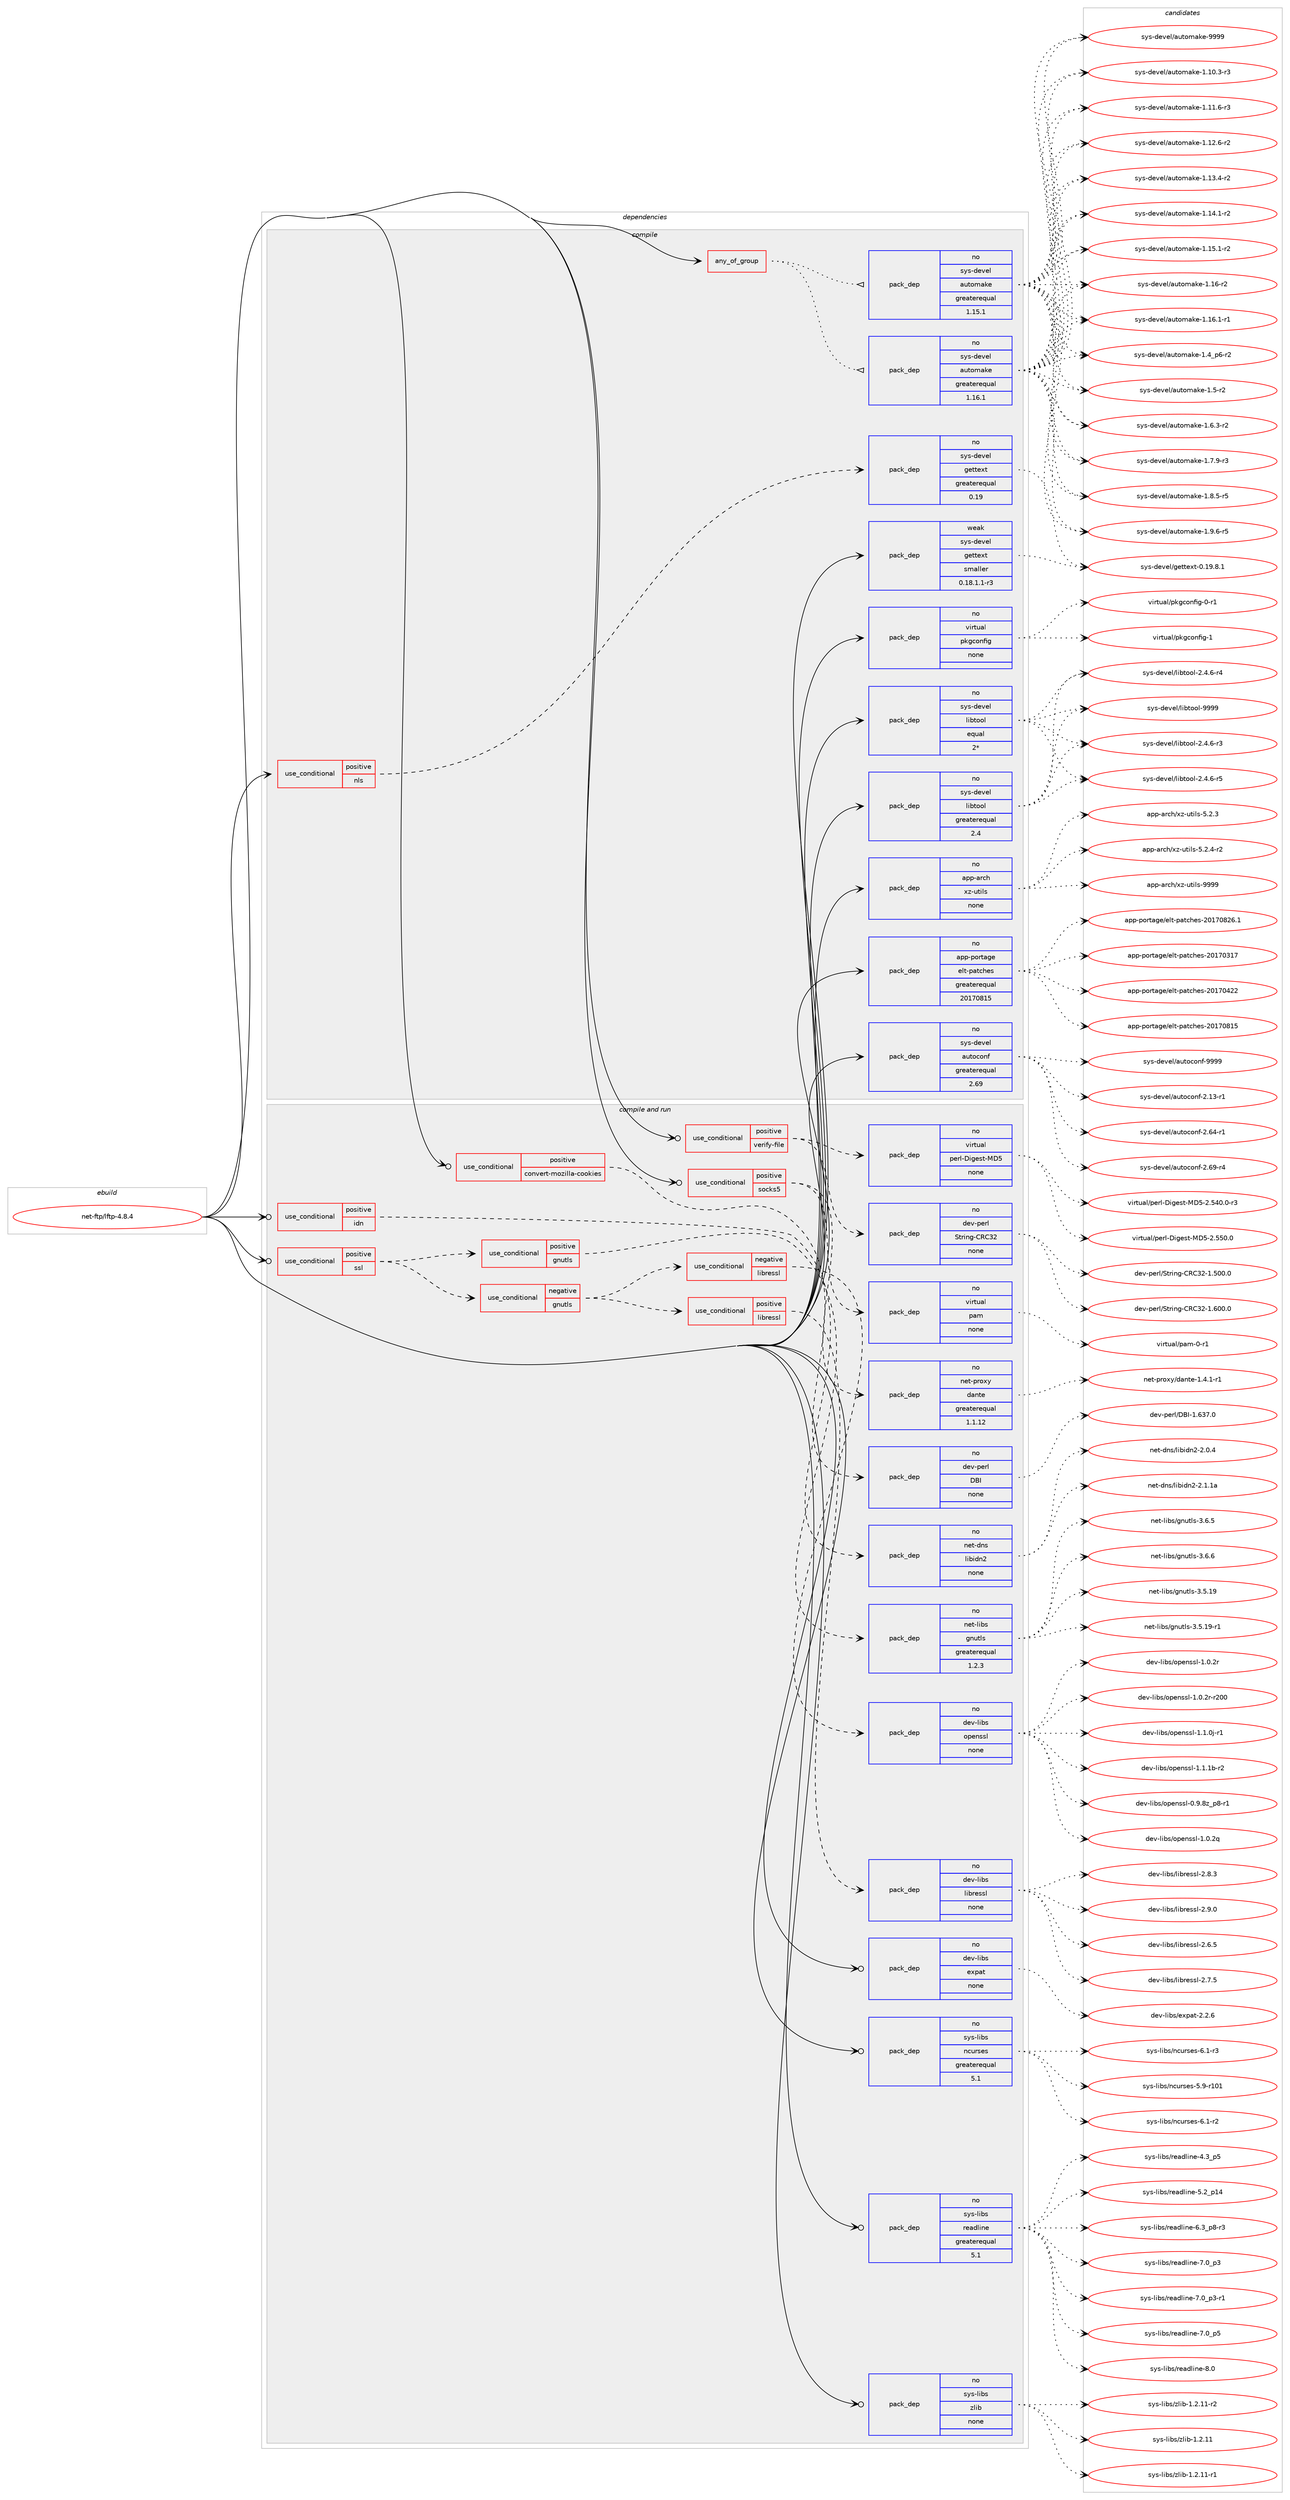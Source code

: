 digraph prolog {

# *************
# Graph options
# *************

newrank=true;
concentrate=true;
compound=true;
graph [rankdir=LR,fontname=Helvetica,fontsize=10,ranksep=1.5];#, ranksep=2.5, nodesep=0.2];
edge  [arrowhead=vee];
node  [fontname=Helvetica,fontsize=10];

# **********
# The ebuild
# **********

subgraph cluster_leftcol {
color=gray;
rank=same;
label=<<i>ebuild</i>>;
id [label="net-ftp/lftp-4.8.4", color=red, width=4, href="../net-ftp/lftp-4.8.4.svg"];
}

# ****************
# The dependencies
# ****************

subgraph cluster_midcol {
color=gray;
label=<<i>dependencies</i>>;
subgraph cluster_compile {
fillcolor="#eeeeee";
style=filled;
label=<<i>compile</i>>;
subgraph any26021 {
dependency1653909 [label=<<TABLE BORDER="0" CELLBORDER="1" CELLSPACING="0" CELLPADDING="4"><TR><TD CELLPADDING="10">any_of_group</TD></TR></TABLE>>, shape=none, color=red];subgraph pack1182385 {
dependency1653910 [label=<<TABLE BORDER="0" CELLBORDER="1" CELLSPACING="0" CELLPADDING="4" WIDTH="220"><TR><TD ROWSPAN="6" CELLPADDING="30">pack_dep</TD></TR><TR><TD WIDTH="110">no</TD></TR><TR><TD>sys-devel</TD></TR><TR><TD>automake</TD></TR><TR><TD>greaterequal</TD></TR><TR><TD>1.16.1</TD></TR></TABLE>>, shape=none, color=blue];
}
dependency1653909:e -> dependency1653910:w [weight=20,style="dotted",arrowhead="oinv"];
subgraph pack1182386 {
dependency1653911 [label=<<TABLE BORDER="0" CELLBORDER="1" CELLSPACING="0" CELLPADDING="4" WIDTH="220"><TR><TD ROWSPAN="6" CELLPADDING="30">pack_dep</TD></TR><TR><TD WIDTH="110">no</TD></TR><TR><TD>sys-devel</TD></TR><TR><TD>automake</TD></TR><TR><TD>greaterequal</TD></TR><TR><TD>1.15.1</TD></TR></TABLE>>, shape=none, color=blue];
}
dependency1653909:e -> dependency1653911:w [weight=20,style="dotted",arrowhead="oinv"];
}
id:e -> dependency1653909:w [weight=20,style="solid",arrowhead="vee"];
subgraph cond444720 {
dependency1653912 [label=<<TABLE BORDER="0" CELLBORDER="1" CELLSPACING="0" CELLPADDING="4"><TR><TD ROWSPAN="3" CELLPADDING="10">use_conditional</TD></TR><TR><TD>positive</TD></TR><TR><TD>nls</TD></TR></TABLE>>, shape=none, color=red];
subgraph pack1182387 {
dependency1653913 [label=<<TABLE BORDER="0" CELLBORDER="1" CELLSPACING="0" CELLPADDING="4" WIDTH="220"><TR><TD ROWSPAN="6" CELLPADDING="30">pack_dep</TD></TR><TR><TD WIDTH="110">no</TD></TR><TR><TD>sys-devel</TD></TR><TR><TD>gettext</TD></TR><TR><TD>greaterequal</TD></TR><TR><TD>0.19</TD></TR></TABLE>>, shape=none, color=blue];
}
dependency1653912:e -> dependency1653913:w [weight=20,style="dashed",arrowhead="vee"];
}
id:e -> dependency1653912:w [weight=20,style="solid",arrowhead="vee"];
subgraph pack1182388 {
dependency1653914 [label=<<TABLE BORDER="0" CELLBORDER="1" CELLSPACING="0" CELLPADDING="4" WIDTH="220"><TR><TD ROWSPAN="6" CELLPADDING="30">pack_dep</TD></TR><TR><TD WIDTH="110">no</TD></TR><TR><TD>app-arch</TD></TR><TR><TD>xz-utils</TD></TR><TR><TD>none</TD></TR><TR><TD></TD></TR></TABLE>>, shape=none, color=blue];
}
id:e -> dependency1653914:w [weight=20,style="solid",arrowhead="vee"];
subgraph pack1182389 {
dependency1653915 [label=<<TABLE BORDER="0" CELLBORDER="1" CELLSPACING="0" CELLPADDING="4" WIDTH="220"><TR><TD ROWSPAN="6" CELLPADDING="30">pack_dep</TD></TR><TR><TD WIDTH="110">no</TD></TR><TR><TD>app-portage</TD></TR><TR><TD>elt-patches</TD></TR><TR><TD>greaterequal</TD></TR><TR><TD>20170815</TD></TR></TABLE>>, shape=none, color=blue];
}
id:e -> dependency1653915:w [weight=20,style="solid",arrowhead="vee"];
subgraph pack1182390 {
dependency1653916 [label=<<TABLE BORDER="0" CELLBORDER="1" CELLSPACING="0" CELLPADDING="4" WIDTH="220"><TR><TD ROWSPAN="6" CELLPADDING="30">pack_dep</TD></TR><TR><TD WIDTH="110">no</TD></TR><TR><TD>sys-devel</TD></TR><TR><TD>autoconf</TD></TR><TR><TD>greaterequal</TD></TR><TR><TD>2.69</TD></TR></TABLE>>, shape=none, color=blue];
}
id:e -> dependency1653916:w [weight=20,style="solid",arrowhead="vee"];
subgraph pack1182391 {
dependency1653917 [label=<<TABLE BORDER="0" CELLBORDER="1" CELLSPACING="0" CELLPADDING="4" WIDTH="220"><TR><TD ROWSPAN="6" CELLPADDING="30">pack_dep</TD></TR><TR><TD WIDTH="110">no</TD></TR><TR><TD>sys-devel</TD></TR><TR><TD>libtool</TD></TR><TR><TD>equal</TD></TR><TR><TD>2*</TD></TR></TABLE>>, shape=none, color=blue];
}
id:e -> dependency1653917:w [weight=20,style="solid",arrowhead="vee"];
subgraph pack1182392 {
dependency1653918 [label=<<TABLE BORDER="0" CELLBORDER="1" CELLSPACING="0" CELLPADDING="4" WIDTH="220"><TR><TD ROWSPAN="6" CELLPADDING="30">pack_dep</TD></TR><TR><TD WIDTH="110">no</TD></TR><TR><TD>sys-devel</TD></TR><TR><TD>libtool</TD></TR><TR><TD>greaterequal</TD></TR><TR><TD>2.4</TD></TR></TABLE>>, shape=none, color=blue];
}
id:e -> dependency1653918:w [weight=20,style="solid",arrowhead="vee"];
subgraph pack1182393 {
dependency1653919 [label=<<TABLE BORDER="0" CELLBORDER="1" CELLSPACING="0" CELLPADDING="4" WIDTH="220"><TR><TD ROWSPAN="6" CELLPADDING="30">pack_dep</TD></TR><TR><TD WIDTH="110">no</TD></TR><TR><TD>virtual</TD></TR><TR><TD>pkgconfig</TD></TR><TR><TD>none</TD></TR><TR><TD></TD></TR></TABLE>>, shape=none, color=blue];
}
id:e -> dependency1653919:w [weight=20,style="solid",arrowhead="vee"];
subgraph pack1182394 {
dependency1653920 [label=<<TABLE BORDER="0" CELLBORDER="1" CELLSPACING="0" CELLPADDING="4" WIDTH="220"><TR><TD ROWSPAN="6" CELLPADDING="30">pack_dep</TD></TR><TR><TD WIDTH="110">weak</TD></TR><TR><TD>sys-devel</TD></TR><TR><TD>gettext</TD></TR><TR><TD>smaller</TD></TR><TR><TD>0.18.1.1-r3</TD></TR></TABLE>>, shape=none, color=blue];
}
id:e -> dependency1653920:w [weight=20,style="solid",arrowhead="vee"];
}
subgraph cluster_compileandrun {
fillcolor="#eeeeee";
style=filled;
label=<<i>compile and run</i>>;
subgraph cond444721 {
dependency1653921 [label=<<TABLE BORDER="0" CELLBORDER="1" CELLSPACING="0" CELLPADDING="4"><TR><TD ROWSPAN="3" CELLPADDING="10">use_conditional</TD></TR><TR><TD>positive</TD></TR><TR><TD>convert-mozilla-cookies</TD></TR></TABLE>>, shape=none, color=red];
subgraph pack1182395 {
dependency1653922 [label=<<TABLE BORDER="0" CELLBORDER="1" CELLSPACING="0" CELLPADDING="4" WIDTH="220"><TR><TD ROWSPAN="6" CELLPADDING="30">pack_dep</TD></TR><TR><TD WIDTH="110">no</TD></TR><TR><TD>dev-perl</TD></TR><TR><TD>DBI</TD></TR><TR><TD>none</TD></TR><TR><TD></TD></TR></TABLE>>, shape=none, color=blue];
}
dependency1653921:e -> dependency1653922:w [weight=20,style="dashed",arrowhead="vee"];
}
id:e -> dependency1653921:w [weight=20,style="solid",arrowhead="odotvee"];
subgraph cond444722 {
dependency1653923 [label=<<TABLE BORDER="0" CELLBORDER="1" CELLSPACING="0" CELLPADDING="4"><TR><TD ROWSPAN="3" CELLPADDING="10">use_conditional</TD></TR><TR><TD>positive</TD></TR><TR><TD>idn</TD></TR></TABLE>>, shape=none, color=red];
subgraph pack1182396 {
dependency1653924 [label=<<TABLE BORDER="0" CELLBORDER="1" CELLSPACING="0" CELLPADDING="4" WIDTH="220"><TR><TD ROWSPAN="6" CELLPADDING="30">pack_dep</TD></TR><TR><TD WIDTH="110">no</TD></TR><TR><TD>net-dns</TD></TR><TR><TD>libidn2</TD></TR><TR><TD>none</TD></TR><TR><TD></TD></TR></TABLE>>, shape=none, color=blue];
}
dependency1653923:e -> dependency1653924:w [weight=20,style="dashed",arrowhead="vee"];
}
id:e -> dependency1653923:w [weight=20,style="solid",arrowhead="odotvee"];
subgraph cond444723 {
dependency1653925 [label=<<TABLE BORDER="0" CELLBORDER="1" CELLSPACING="0" CELLPADDING="4"><TR><TD ROWSPAN="3" CELLPADDING="10">use_conditional</TD></TR><TR><TD>positive</TD></TR><TR><TD>socks5</TD></TR></TABLE>>, shape=none, color=red];
subgraph pack1182397 {
dependency1653926 [label=<<TABLE BORDER="0" CELLBORDER="1" CELLSPACING="0" CELLPADDING="4" WIDTH="220"><TR><TD ROWSPAN="6" CELLPADDING="30">pack_dep</TD></TR><TR><TD WIDTH="110">no</TD></TR><TR><TD>net-proxy</TD></TR><TR><TD>dante</TD></TR><TR><TD>greaterequal</TD></TR><TR><TD>1.1.12</TD></TR></TABLE>>, shape=none, color=blue];
}
dependency1653925:e -> dependency1653926:w [weight=20,style="dashed",arrowhead="vee"];
subgraph pack1182398 {
dependency1653927 [label=<<TABLE BORDER="0" CELLBORDER="1" CELLSPACING="0" CELLPADDING="4" WIDTH="220"><TR><TD ROWSPAN="6" CELLPADDING="30">pack_dep</TD></TR><TR><TD WIDTH="110">no</TD></TR><TR><TD>virtual</TD></TR><TR><TD>pam</TD></TR><TR><TD>none</TD></TR><TR><TD></TD></TR></TABLE>>, shape=none, color=blue];
}
dependency1653925:e -> dependency1653927:w [weight=20,style="dashed",arrowhead="vee"];
}
id:e -> dependency1653925:w [weight=20,style="solid",arrowhead="odotvee"];
subgraph cond444724 {
dependency1653928 [label=<<TABLE BORDER="0" CELLBORDER="1" CELLSPACING="0" CELLPADDING="4"><TR><TD ROWSPAN="3" CELLPADDING="10">use_conditional</TD></TR><TR><TD>positive</TD></TR><TR><TD>ssl</TD></TR></TABLE>>, shape=none, color=red];
subgraph cond444725 {
dependency1653929 [label=<<TABLE BORDER="0" CELLBORDER="1" CELLSPACING="0" CELLPADDING="4"><TR><TD ROWSPAN="3" CELLPADDING="10">use_conditional</TD></TR><TR><TD>positive</TD></TR><TR><TD>gnutls</TD></TR></TABLE>>, shape=none, color=red];
subgraph pack1182399 {
dependency1653930 [label=<<TABLE BORDER="0" CELLBORDER="1" CELLSPACING="0" CELLPADDING="4" WIDTH="220"><TR><TD ROWSPAN="6" CELLPADDING="30">pack_dep</TD></TR><TR><TD WIDTH="110">no</TD></TR><TR><TD>net-libs</TD></TR><TR><TD>gnutls</TD></TR><TR><TD>greaterequal</TD></TR><TR><TD>1.2.3</TD></TR></TABLE>>, shape=none, color=blue];
}
dependency1653929:e -> dependency1653930:w [weight=20,style="dashed",arrowhead="vee"];
}
dependency1653928:e -> dependency1653929:w [weight=20,style="dashed",arrowhead="vee"];
subgraph cond444726 {
dependency1653931 [label=<<TABLE BORDER="0" CELLBORDER="1" CELLSPACING="0" CELLPADDING="4"><TR><TD ROWSPAN="3" CELLPADDING="10">use_conditional</TD></TR><TR><TD>negative</TD></TR><TR><TD>gnutls</TD></TR></TABLE>>, shape=none, color=red];
subgraph cond444727 {
dependency1653932 [label=<<TABLE BORDER="0" CELLBORDER="1" CELLSPACING="0" CELLPADDING="4"><TR><TD ROWSPAN="3" CELLPADDING="10">use_conditional</TD></TR><TR><TD>negative</TD></TR><TR><TD>libressl</TD></TR></TABLE>>, shape=none, color=red];
subgraph pack1182400 {
dependency1653933 [label=<<TABLE BORDER="0" CELLBORDER="1" CELLSPACING="0" CELLPADDING="4" WIDTH="220"><TR><TD ROWSPAN="6" CELLPADDING="30">pack_dep</TD></TR><TR><TD WIDTH="110">no</TD></TR><TR><TD>dev-libs</TD></TR><TR><TD>openssl</TD></TR><TR><TD>none</TD></TR><TR><TD></TD></TR></TABLE>>, shape=none, color=blue];
}
dependency1653932:e -> dependency1653933:w [weight=20,style="dashed",arrowhead="vee"];
}
dependency1653931:e -> dependency1653932:w [weight=20,style="dashed",arrowhead="vee"];
subgraph cond444728 {
dependency1653934 [label=<<TABLE BORDER="0" CELLBORDER="1" CELLSPACING="0" CELLPADDING="4"><TR><TD ROWSPAN="3" CELLPADDING="10">use_conditional</TD></TR><TR><TD>positive</TD></TR><TR><TD>libressl</TD></TR></TABLE>>, shape=none, color=red];
subgraph pack1182401 {
dependency1653935 [label=<<TABLE BORDER="0" CELLBORDER="1" CELLSPACING="0" CELLPADDING="4" WIDTH="220"><TR><TD ROWSPAN="6" CELLPADDING="30">pack_dep</TD></TR><TR><TD WIDTH="110">no</TD></TR><TR><TD>dev-libs</TD></TR><TR><TD>libressl</TD></TR><TR><TD>none</TD></TR><TR><TD></TD></TR></TABLE>>, shape=none, color=blue];
}
dependency1653934:e -> dependency1653935:w [weight=20,style="dashed",arrowhead="vee"];
}
dependency1653931:e -> dependency1653934:w [weight=20,style="dashed",arrowhead="vee"];
}
dependency1653928:e -> dependency1653931:w [weight=20,style="dashed",arrowhead="vee"];
}
id:e -> dependency1653928:w [weight=20,style="solid",arrowhead="odotvee"];
subgraph cond444729 {
dependency1653936 [label=<<TABLE BORDER="0" CELLBORDER="1" CELLSPACING="0" CELLPADDING="4"><TR><TD ROWSPAN="3" CELLPADDING="10">use_conditional</TD></TR><TR><TD>positive</TD></TR><TR><TD>verify-file</TD></TR></TABLE>>, shape=none, color=red];
subgraph pack1182402 {
dependency1653937 [label=<<TABLE BORDER="0" CELLBORDER="1" CELLSPACING="0" CELLPADDING="4" WIDTH="220"><TR><TD ROWSPAN="6" CELLPADDING="30">pack_dep</TD></TR><TR><TD WIDTH="110">no</TD></TR><TR><TD>dev-perl</TD></TR><TR><TD>String-CRC32</TD></TR><TR><TD>none</TD></TR><TR><TD></TD></TR></TABLE>>, shape=none, color=blue];
}
dependency1653936:e -> dependency1653937:w [weight=20,style="dashed",arrowhead="vee"];
subgraph pack1182403 {
dependency1653938 [label=<<TABLE BORDER="0" CELLBORDER="1" CELLSPACING="0" CELLPADDING="4" WIDTH="220"><TR><TD ROWSPAN="6" CELLPADDING="30">pack_dep</TD></TR><TR><TD WIDTH="110">no</TD></TR><TR><TD>virtual</TD></TR><TR><TD>perl-Digest-MD5</TD></TR><TR><TD>none</TD></TR><TR><TD></TD></TR></TABLE>>, shape=none, color=blue];
}
dependency1653936:e -> dependency1653938:w [weight=20,style="dashed",arrowhead="vee"];
}
id:e -> dependency1653936:w [weight=20,style="solid",arrowhead="odotvee"];
subgraph pack1182404 {
dependency1653939 [label=<<TABLE BORDER="0" CELLBORDER="1" CELLSPACING="0" CELLPADDING="4" WIDTH="220"><TR><TD ROWSPAN="6" CELLPADDING="30">pack_dep</TD></TR><TR><TD WIDTH="110">no</TD></TR><TR><TD>dev-libs</TD></TR><TR><TD>expat</TD></TR><TR><TD>none</TD></TR><TR><TD></TD></TR></TABLE>>, shape=none, color=blue];
}
id:e -> dependency1653939:w [weight=20,style="solid",arrowhead="odotvee"];
subgraph pack1182405 {
dependency1653940 [label=<<TABLE BORDER="0" CELLBORDER="1" CELLSPACING="0" CELLPADDING="4" WIDTH="220"><TR><TD ROWSPAN="6" CELLPADDING="30">pack_dep</TD></TR><TR><TD WIDTH="110">no</TD></TR><TR><TD>sys-libs</TD></TR><TR><TD>ncurses</TD></TR><TR><TD>greaterequal</TD></TR><TR><TD>5.1</TD></TR></TABLE>>, shape=none, color=blue];
}
id:e -> dependency1653940:w [weight=20,style="solid",arrowhead="odotvee"];
subgraph pack1182406 {
dependency1653941 [label=<<TABLE BORDER="0" CELLBORDER="1" CELLSPACING="0" CELLPADDING="4" WIDTH="220"><TR><TD ROWSPAN="6" CELLPADDING="30">pack_dep</TD></TR><TR><TD WIDTH="110">no</TD></TR><TR><TD>sys-libs</TD></TR><TR><TD>readline</TD></TR><TR><TD>greaterequal</TD></TR><TR><TD>5.1</TD></TR></TABLE>>, shape=none, color=blue];
}
id:e -> dependency1653941:w [weight=20,style="solid",arrowhead="odotvee"];
subgraph pack1182407 {
dependency1653942 [label=<<TABLE BORDER="0" CELLBORDER="1" CELLSPACING="0" CELLPADDING="4" WIDTH="220"><TR><TD ROWSPAN="6" CELLPADDING="30">pack_dep</TD></TR><TR><TD WIDTH="110">no</TD></TR><TR><TD>sys-libs</TD></TR><TR><TD>zlib</TD></TR><TR><TD>none</TD></TR><TR><TD></TD></TR></TABLE>>, shape=none, color=blue];
}
id:e -> dependency1653942:w [weight=20,style="solid",arrowhead="odotvee"];
}
subgraph cluster_run {
fillcolor="#eeeeee";
style=filled;
label=<<i>run</i>>;
}
}

# **************
# The candidates
# **************

subgraph cluster_choices {
rank=same;
color=gray;
label=<<i>candidates</i>>;

subgraph choice1182385 {
color=black;
nodesep=1;
choice11512111545100101118101108479711711611110997107101454946494846514511451 [label="sys-devel/automake-1.10.3-r3", color=red, width=4,href="../sys-devel/automake-1.10.3-r3.svg"];
choice11512111545100101118101108479711711611110997107101454946494946544511451 [label="sys-devel/automake-1.11.6-r3", color=red, width=4,href="../sys-devel/automake-1.11.6-r3.svg"];
choice11512111545100101118101108479711711611110997107101454946495046544511450 [label="sys-devel/automake-1.12.6-r2", color=red, width=4,href="../sys-devel/automake-1.12.6-r2.svg"];
choice11512111545100101118101108479711711611110997107101454946495146524511450 [label="sys-devel/automake-1.13.4-r2", color=red, width=4,href="../sys-devel/automake-1.13.4-r2.svg"];
choice11512111545100101118101108479711711611110997107101454946495246494511450 [label="sys-devel/automake-1.14.1-r2", color=red, width=4,href="../sys-devel/automake-1.14.1-r2.svg"];
choice11512111545100101118101108479711711611110997107101454946495346494511450 [label="sys-devel/automake-1.15.1-r2", color=red, width=4,href="../sys-devel/automake-1.15.1-r2.svg"];
choice1151211154510010111810110847971171161111099710710145494649544511450 [label="sys-devel/automake-1.16-r2", color=red, width=4,href="../sys-devel/automake-1.16-r2.svg"];
choice11512111545100101118101108479711711611110997107101454946495446494511449 [label="sys-devel/automake-1.16.1-r1", color=red, width=4,href="../sys-devel/automake-1.16.1-r1.svg"];
choice115121115451001011181011084797117116111109971071014549465295112544511450 [label="sys-devel/automake-1.4_p6-r2", color=red, width=4,href="../sys-devel/automake-1.4_p6-r2.svg"];
choice11512111545100101118101108479711711611110997107101454946534511450 [label="sys-devel/automake-1.5-r2", color=red, width=4,href="../sys-devel/automake-1.5-r2.svg"];
choice115121115451001011181011084797117116111109971071014549465446514511450 [label="sys-devel/automake-1.6.3-r2", color=red, width=4,href="../sys-devel/automake-1.6.3-r2.svg"];
choice115121115451001011181011084797117116111109971071014549465546574511451 [label="sys-devel/automake-1.7.9-r3", color=red, width=4,href="../sys-devel/automake-1.7.9-r3.svg"];
choice115121115451001011181011084797117116111109971071014549465646534511453 [label="sys-devel/automake-1.8.5-r5", color=red, width=4,href="../sys-devel/automake-1.8.5-r5.svg"];
choice115121115451001011181011084797117116111109971071014549465746544511453 [label="sys-devel/automake-1.9.6-r5", color=red, width=4,href="../sys-devel/automake-1.9.6-r5.svg"];
choice115121115451001011181011084797117116111109971071014557575757 [label="sys-devel/automake-9999", color=red, width=4,href="../sys-devel/automake-9999.svg"];
dependency1653910:e -> choice11512111545100101118101108479711711611110997107101454946494846514511451:w [style=dotted,weight="100"];
dependency1653910:e -> choice11512111545100101118101108479711711611110997107101454946494946544511451:w [style=dotted,weight="100"];
dependency1653910:e -> choice11512111545100101118101108479711711611110997107101454946495046544511450:w [style=dotted,weight="100"];
dependency1653910:e -> choice11512111545100101118101108479711711611110997107101454946495146524511450:w [style=dotted,weight="100"];
dependency1653910:e -> choice11512111545100101118101108479711711611110997107101454946495246494511450:w [style=dotted,weight="100"];
dependency1653910:e -> choice11512111545100101118101108479711711611110997107101454946495346494511450:w [style=dotted,weight="100"];
dependency1653910:e -> choice1151211154510010111810110847971171161111099710710145494649544511450:w [style=dotted,weight="100"];
dependency1653910:e -> choice11512111545100101118101108479711711611110997107101454946495446494511449:w [style=dotted,weight="100"];
dependency1653910:e -> choice115121115451001011181011084797117116111109971071014549465295112544511450:w [style=dotted,weight="100"];
dependency1653910:e -> choice11512111545100101118101108479711711611110997107101454946534511450:w [style=dotted,weight="100"];
dependency1653910:e -> choice115121115451001011181011084797117116111109971071014549465446514511450:w [style=dotted,weight="100"];
dependency1653910:e -> choice115121115451001011181011084797117116111109971071014549465546574511451:w [style=dotted,weight="100"];
dependency1653910:e -> choice115121115451001011181011084797117116111109971071014549465646534511453:w [style=dotted,weight="100"];
dependency1653910:e -> choice115121115451001011181011084797117116111109971071014549465746544511453:w [style=dotted,weight="100"];
dependency1653910:e -> choice115121115451001011181011084797117116111109971071014557575757:w [style=dotted,weight="100"];
}
subgraph choice1182386 {
color=black;
nodesep=1;
choice11512111545100101118101108479711711611110997107101454946494846514511451 [label="sys-devel/automake-1.10.3-r3", color=red, width=4,href="../sys-devel/automake-1.10.3-r3.svg"];
choice11512111545100101118101108479711711611110997107101454946494946544511451 [label="sys-devel/automake-1.11.6-r3", color=red, width=4,href="../sys-devel/automake-1.11.6-r3.svg"];
choice11512111545100101118101108479711711611110997107101454946495046544511450 [label="sys-devel/automake-1.12.6-r2", color=red, width=4,href="../sys-devel/automake-1.12.6-r2.svg"];
choice11512111545100101118101108479711711611110997107101454946495146524511450 [label="sys-devel/automake-1.13.4-r2", color=red, width=4,href="../sys-devel/automake-1.13.4-r2.svg"];
choice11512111545100101118101108479711711611110997107101454946495246494511450 [label="sys-devel/automake-1.14.1-r2", color=red, width=4,href="../sys-devel/automake-1.14.1-r2.svg"];
choice11512111545100101118101108479711711611110997107101454946495346494511450 [label="sys-devel/automake-1.15.1-r2", color=red, width=4,href="../sys-devel/automake-1.15.1-r2.svg"];
choice1151211154510010111810110847971171161111099710710145494649544511450 [label="sys-devel/automake-1.16-r2", color=red, width=4,href="../sys-devel/automake-1.16-r2.svg"];
choice11512111545100101118101108479711711611110997107101454946495446494511449 [label="sys-devel/automake-1.16.1-r1", color=red, width=4,href="../sys-devel/automake-1.16.1-r1.svg"];
choice115121115451001011181011084797117116111109971071014549465295112544511450 [label="sys-devel/automake-1.4_p6-r2", color=red, width=4,href="../sys-devel/automake-1.4_p6-r2.svg"];
choice11512111545100101118101108479711711611110997107101454946534511450 [label="sys-devel/automake-1.5-r2", color=red, width=4,href="../sys-devel/automake-1.5-r2.svg"];
choice115121115451001011181011084797117116111109971071014549465446514511450 [label="sys-devel/automake-1.6.3-r2", color=red, width=4,href="../sys-devel/automake-1.6.3-r2.svg"];
choice115121115451001011181011084797117116111109971071014549465546574511451 [label="sys-devel/automake-1.7.9-r3", color=red, width=4,href="../sys-devel/automake-1.7.9-r3.svg"];
choice115121115451001011181011084797117116111109971071014549465646534511453 [label="sys-devel/automake-1.8.5-r5", color=red, width=4,href="../sys-devel/automake-1.8.5-r5.svg"];
choice115121115451001011181011084797117116111109971071014549465746544511453 [label="sys-devel/automake-1.9.6-r5", color=red, width=4,href="../sys-devel/automake-1.9.6-r5.svg"];
choice115121115451001011181011084797117116111109971071014557575757 [label="sys-devel/automake-9999", color=red, width=4,href="../sys-devel/automake-9999.svg"];
dependency1653911:e -> choice11512111545100101118101108479711711611110997107101454946494846514511451:w [style=dotted,weight="100"];
dependency1653911:e -> choice11512111545100101118101108479711711611110997107101454946494946544511451:w [style=dotted,weight="100"];
dependency1653911:e -> choice11512111545100101118101108479711711611110997107101454946495046544511450:w [style=dotted,weight="100"];
dependency1653911:e -> choice11512111545100101118101108479711711611110997107101454946495146524511450:w [style=dotted,weight="100"];
dependency1653911:e -> choice11512111545100101118101108479711711611110997107101454946495246494511450:w [style=dotted,weight="100"];
dependency1653911:e -> choice11512111545100101118101108479711711611110997107101454946495346494511450:w [style=dotted,weight="100"];
dependency1653911:e -> choice1151211154510010111810110847971171161111099710710145494649544511450:w [style=dotted,weight="100"];
dependency1653911:e -> choice11512111545100101118101108479711711611110997107101454946495446494511449:w [style=dotted,weight="100"];
dependency1653911:e -> choice115121115451001011181011084797117116111109971071014549465295112544511450:w [style=dotted,weight="100"];
dependency1653911:e -> choice11512111545100101118101108479711711611110997107101454946534511450:w [style=dotted,weight="100"];
dependency1653911:e -> choice115121115451001011181011084797117116111109971071014549465446514511450:w [style=dotted,weight="100"];
dependency1653911:e -> choice115121115451001011181011084797117116111109971071014549465546574511451:w [style=dotted,weight="100"];
dependency1653911:e -> choice115121115451001011181011084797117116111109971071014549465646534511453:w [style=dotted,weight="100"];
dependency1653911:e -> choice115121115451001011181011084797117116111109971071014549465746544511453:w [style=dotted,weight="100"];
dependency1653911:e -> choice115121115451001011181011084797117116111109971071014557575757:w [style=dotted,weight="100"];
}
subgraph choice1182387 {
color=black;
nodesep=1;
choice1151211154510010111810110847103101116116101120116454846495746564649 [label="sys-devel/gettext-0.19.8.1", color=red, width=4,href="../sys-devel/gettext-0.19.8.1.svg"];
dependency1653913:e -> choice1151211154510010111810110847103101116116101120116454846495746564649:w [style=dotted,weight="100"];
}
subgraph choice1182388 {
color=black;
nodesep=1;
choice971121124597114991044712012245117116105108115455346504651 [label="app-arch/xz-utils-5.2.3", color=red, width=4,href="../app-arch/xz-utils-5.2.3.svg"];
choice9711211245971149910447120122451171161051081154553465046524511450 [label="app-arch/xz-utils-5.2.4-r2", color=red, width=4,href="../app-arch/xz-utils-5.2.4-r2.svg"];
choice9711211245971149910447120122451171161051081154557575757 [label="app-arch/xz-utils-9999", color=red, width=4,href="../app-arch/xz-utils-9999.svg"];
dependency1653914:e -> choice971121124597114991044712012245117116105108115455346504651:w [style=dotted,weight="100"];
dependency1653914:e -> choice9711211245971149910447120122451171161051081154553465046524511450:w [style=dotted,weight="100"];
dependency1653914:e -> choice9711211245971149910447120122451171161051081154557575757:w [style=dotted,weight="100"];
}
subgraph choice1182389 {
color=black;
nodesep=1;
choice97112112451121111141169710310147101108116451129711699104101115455048495548514955 [label="app-portage/elt-patches-20170317", color=red, width=4,href="../app-portage/elt-patches-20170317.svg"];
choice97112112451121111141169710310147101108116451129711699104101115455048495548525050 [label="app-portage/elt-patches-20170422", color=red, width=4,href="../app-portage/elt-patches-20170422.svg"];
choice97112112451121111141169710310147101108116451129711699104101115455048495548564953 [label="app-portage/elt-patches-20170815", color=red, width=4,href="../app-portage/elt-patches-20170815.svg"];
choice971121124511211111411697103101471011081164511297116991041011154550484955485650544649 [label="app-portage/elt-patches-20170826.1", color=red, width=4,href="../app-portage/elt-patches-20170826.1.svg"];
dependency1653915:e -> choice97112112451121111141169710310147101108116451129711699104101115455048495548514955:w [style=dotted,weight="100"];
dependency1653915:e -> choice97112112451121111141169710310147101108116451129711699104101115455048495548525050:w [style=dotted,weight="100"];
dependency1653915:e -> choice97112112451121111141169710310147101108116451129711699104101115455048495548564953:w [style=dotted,weight="100"];
dependency1653915:e -> choice971121124511211111411697103101471011081164511297116991041011154550484955485650544649:w [style=dotted,weight="100"];
}
subgraph choice1182390 {
color=black;
nodesep=1;
choice1151211154510010111810110847971171161119911111010245504649514511449 [label="sys-devel/autoconf-2.13-r1", color=red, width=4,href="../sys-devel/autoconf-2.13-r1.svg"];
choice1151211154510010111810110847971171161119911111010245504654524511449 [label="sys-devel/autoconf-2.64-r1", color=red, width=4,href="../sys-devel/autoconf-2.64-r1.svg"];
choice1151211154510010111810110847971171161119911111010245504654574511452 [label="sys-devel/autoconf-2.69-r4", color=red, width=4,href="../sys-devel/autoconf-2.69-r4.svg"];
choice115121115451001011181011084797117116111991111101024557575757 [label="sys-devel/autoconf-9999", color=red, width=4,href="../sys-devel/autoconf-9999.svg"];
dependency1653916:e -> choice1151211154510010111810110847971171161119911111010245504649514511449:w [style=dotted,weight="100"];
dependency1653916:e -> choice1151211154510010111810110847971171161119911111010245504654524511449:w [style=dotted,weight="100"];
dependency1653916:e -> choice1151211154510010111810110847971171161119911111010245504654574511452:w [style=dotted,weight="100"];
dependency1653916:e -> choice115121115451001011181011084797117116111991111101024557575757:w [style=dotted,weight="100"];
}
subgraph choice1182391 {
color=black;
nodesep=1;
choice1151211154510010111810110847108105981161111111084550465246544511451 [label="sys-devel/libtool-2.4.6-r3", color=red, width=4,href="../sys-devel/libtool-2.4.6-r3.svg"];
choice1151211154510010111810110847108105981161111111084550465246544511452 [label="sys-devel/libtool-2.4.6-r4", color=red, width=4,href="../sys-devel/libtool-2.4.6-r4.svg"];
choice1151211154510010111810110847108105981161111111084550465246544511453 [label="sys-devel/libtool-2.4.6-r5", color=red, width=4,href="../sys-devel/libtool-2.4.6-r5.svg"];
choice1151211154510010111810110847108105981161111111084557575757 [label="sys-devel/libtool-9999", color=red, width=4,href="../sys-devel/libtool-9999.svg"];
dependency1653917:e -> choice1151211154510010111810110847108105981161111111084550465246544511451:w [style=dotted,weight="100"];
dependency1653917:e -> choice1151211154510010111810110847108105981161111111084550465246544511452:w [style=dotted,weight="100"];
dependency1653917:e -> choice1151211154510010111810110847108105981161111111084550465246544511453:w [style=dotted,weight="100"];
dependency1653917:e -> choice1151211154510010111810110847108105981161111111084557575757:w [style=dotted,weight="100"];
}
subgraph choice1182392 {
color=black;
nodesep=1;
choice1151211154510010111810110847108105981161111111084550465246544511451 [label="sys-devel/libtool-2.4.6-r3", color=red, width=4,href="../sys-devel/libtool-2.4.6-r3.svg"];
choice1151211154510010111810110847108105981161111111084550465246544511452 [label="sys-devel/libtool-2.4.6-r4", color=red, width=4,href="../sys-devel/libtool-2.4.6-r4.svg"];
choice1151211154510010111810110847108105981161111111084550465246544511453 [label="sys-devel/libtool-2.4.6-r5", color=red, width=4,href="../sys-devel/libtool-2.4.6-r5.svg"];
choice1151211154510010111810110847108105981161111111084557575757 [label="sys-devel/libtool-9999", color=red, width=4,href="../sys-devel/libtool-9999.svg"];
dependency1653918:e -> choice1151211154510010111810110847108105981161111111084550465246544511451:w [style=dotted,weight="100"];
dependency1653918:e -> choice1151211154510010111810110847108105981161111111084550465246544511452:w [style=dotted,weight="100"];
dependency1653918:e -> choice1151211154510010111810110847108105981161111111084550465246544511453:w [style=dotted,weight="100"];
dependency1653918:e -> choice1151211154510010111810110847108105981161111111084557575757:w [style=dotted,weight="100"];
}
subgraph choice1182393 {
color=black;
nodesep=1;
choice11810511411611797108471121071039911111010210510345484511449 [label="virtual/pkgconfig-0-r1", color=red, width=4,href="../virtual/pkgconfig-0-r1.svg"];
choice1181051141161179710847112107103991111101021051034549 [label="virtual/pkgconfig-1", color=red, width=4,href="../virtual/pkgconfig-1.svg"];
dependency1653919:e -> choice11810511411611797108471121071039911111010210510345484511449:w [style=dotted,weight="100"];
dependency1653919:e -> choice1181051141161179710847112107103991111101021051034549:w [style=dotted,weight="100"];
}
subgraph choice1182394 {
color=black;
nodesep=1;
choice1151211154510010111810110847103101116116101120116454846495746564649 [label="sys-devel/gettext-0.19.8.1", color=red, width=4,href="../sys-devel/gettext-0.19.8.1.svg"];
dependency1653920:e -> choice1151211154510010111810110847103101116116101120116454846495746564649:w [style=dotted,weight="100"];
}
subgraph choice1182395 {
color=black;
nodesep=1;
choice10010111845112101114108476866734549465451554648 [label="dev-perl/DBI-1.637.0", color=red, width=4,href="../dev-perl/DBI-1.637.0.svg"];
dependency1653922:e -> choice10010111845112101114108476866734549465451554648:w [style=dotted,weight="100"];
}
subgraph choice1182396 {
color=black;
nodesep=1;
choice11010111645100110115471081059810510011050455046484652 [label="net-dns/libidn2-2.0.4", color=red, width=4,href="../net-dns/libidn2-2.0.4.svg"];
choice1101011164510011011547108105981051001105045504649464997 [label="net-dns/libidn2-2.1.1a", color=red, width=4,href="../net-dns/libidn2-2.1.1a.svg"];
dependency1653924:e -> choice11010111645100110115471081059810510011050455046484652:w [style=dotted,weight="100"];
dependency1653924:e -> choice1101011164510011011547108105981051001105045504649464997:w [style=dotted,weight="100"];
}
subgraph choice1182397 {
color=black;
nodesep=1;
choice1101011164511211411112012147100971101161014549465246494511449 [label="net-proxy/dante-1.4.1-r1", color=red, width=4,href="../net-proxy/dante-1.4.1-r1.svg"];
dependency1653926:e -> choice1101011164511211411112012147100971101161014549465246494511449:w [style=dotted,weight="100"];
}
subgraph choice1182398 {
color=black;
nodesep=1;
choice11810511411611797108471129710945484511449 [label="virtual/pam-0-r1", color=red, width=4,href="../virtual/pam-0-r1.svg"];
dependency1653927:e -> choice11810511411611797108471129710945484511449:w [style=dotted,weight="100"];
}
subgraph choice1182399 {
color=black;
nodesep=1;
choice11010111645108105981154710311011711610811545514653464957 [label="net-libs/gnutls-3.5.19", color=red, width=4,href="../net-libs/gnutls-3.5.19.svg"];
choice110101116451081059811547103110117116108115455146534649574511449 [label="net-libs/gnutls-3.5.19-r1", color=red, width=4,href="../net-libs/gnutls-3.5.19-r1.svg"];
choice110101116451081059811547103110117116108115455146544653 [label="net-libs/gnutls-3.6.5", color=red, width=4,href="../net-libs/gnutls-3.6.5.svg"];
choice110101116451081059811547103110117116108115455146544654 [label="net-libs/gnutls-3.6.6", color=red, width=4,href="../net-libs/gnutls-3.6.6.svg"];
dependency1653930:e -> choice11010111645108105981154710311011711610811545514653464957:w [style=dotted,weight="100"];
dependency1653930:e -> choice110101116451081059811547103110117116108115455146534649574511449:w [style=dotted,weight="100"];
dependency1653930:e -> choice110101116451081059811547103110117116108115455146544653:w [style=dotted,weight="100"];
dependency1653930:e -> choice110101116451081059811547103110117116108115455146544654:w [style=dotted,weight="100"];
}
subgraph choice1182400 {
color=black;
nodesep=1;
choice10010111845108105981154711111210111011511510845484657465612295112564511449 [label="dev-libs/openssl-0.9.8z_p8-r1", color=red, width=4,href="../dev-libs/openssl-0.9.8z_p8-r1.svg"];
choice100101118451081059811547111112101110115115108454946484650113 [label="dev-libs/openssl-1.0.2q", color=red, width=4,href="../dev-libs/openssl-1.0.2q.svg"];
choice100101118451081059811547111112101110115115108454946484650114 [label="dev-libs/openssl-1.0.2r", color=red, width=4,href="../dev-libs/openssl-1.0.2r.svg"];
choice10010111845108105981154711111210111011511510845494648465011445114504848 [label="dev-libs/openssl-1.0.2r-r200", color=red, width=4,href="../dev-libs/openssl-1.0.2r-r200.svg"];
choice1001011184510810598115471111121011101151151084549464946481064511449 [label="dev-libs/openssl-1.1.0j-r1", color=red, width=4,href="../dev-libs/openssl-1.1.0j-r1.svg"];
choice100101118451081059811547111112101110115115108454946494649984511450 [label="dev-libs/openssl-1.1.1b-r2", color=red, width=4,href="../dev-libs/openssl-1.1.1b-r2.svg"];
dependency1653933:e -> choice10010111845108105981154711111210111011511510845484657465612295112564511449:w [style=dotted,weight="100"];
dependency1653933:e -> choice100101118451081059811547111112101110115115108454946484650113:w [style=dotted,weight="100"];
dependency1653933:e -> choice100101118451081059811547111112101110115115108454946484650114:w [style=dotted,weight="100"];
dependency1653933:e -> choice10010111845108105981154711111210111011511510845494648465011445114504848:w [style=dotted,weight="100"];
dependency1653933:e -> choice1001011184510810598115471111121011101151151084549464946481064511449:w [style=dotted,weight="100"];
dependency1653933:e -> choice100101118451081059811547111112101110115115108454946494649984511450:w [style=dotted,weight="100"];
}
subgraph choice1182401 {
color=black;
nodesep=1;
choice10010111845108105981154710810598114101115115108455046544653 [label="dev-libs/libressl-2.6.5", color=red, width=4,href="../dev-libs/libressl-2.6.5.svg"];
choice10010111845108105981154710810598114101115115108455046554653 [label="dev-libs/libressl-2.7.5", color=red, width=4,href="../dev-libs/libressl-2.7.5.svg"];
choice10010111845108105981154710810598114101115115108455046564651 [label="dev-libs/libressl-2.8.3", color=red, width=4,href="../dev-libs/libressl-2.8.3.svg"];
choice10010111845108105981154710810598114101115115108455046574648 [label="dev-libs/libressl-2.9.0", color=red, width=4,href="../dev-libs/libressl-2.9.0.svg"];
dependency1653935:e -> choice10010111845108105981154710810598114101115115108455046544653:w [style=dotted,weight="100"];
dependency1653935:e -> choice10010111845108105981154710810598114101115115108455046554653:w [style=dotted,weight="100"];
dependency1653935:e -> choice10010111845108105981154710810598114101115115108455046564651:w [style=dotted,weight="100"];
dependency1653935:e -> choice10010111845108105981154710810598114101115115108455046574648:w [style=dotted,weight="100"];
}
subgraph choice1182402 {
color=black;
nodesep=1;
choice1001011184511210111410847831161141051101034567826751504549465348484648 [label="dev-perl/String-CRC32-1.500.0", color=red, width=4,href="../dev-perl/String-CRC32-1.500.0.svg"];
choice1001011184511210111410847831161141051101034567826751504549465448484648 [label="dev-perl/String-CRC32-1.600.0", color=red, width=4,href="../dev-perl/String-CRC32-1.600.0.svg"];
dependency1653937:e -> choice1001011184511210111410847831161141051101034567826751504549465348484648:w [style=dotted,weight="100"];
dependency1653937:e -> choice1001011184511210111410847831161141051101034567826751504549465448484648:w [style=dotted,weight="100"];
}
subgraph choice1182403 {
color=black;
nodesep=1;
choice118105114116117971084711210111410845681051031011151164577685345504653524846484511451 [label="virtual/perl-Digest-MD5-2.540.0-r3", color=red, width=4,href="../virtual/perl-Digest-MD5-2.540.0-r3.svg"];
choice11810511411611797108471121011141084568105103101115116457768534550465353484648 [label="virtual/perl-Digest-MD5-2.550.0", color=red, width=4,href="../virtual/perl-Digest-MD5-2.550.0.svg"];
dependency1653938:e -> choice118105114116117971084711210111410845681051031011151164577685345504653524846484511451:w [style=dotted,weight="100"];
dependency1653938:e -> choice11810511411611797108471121011141084568105103101115116457768534550465353484648:w [style=dotted,weight="100"];
}
subgraph choice1182404 {
color=black;
nodesep=1;
choice10010111845108105981154710112011297116455046504654 [label="dev-libs/expat-2.2.6", color=red, width=4,href="../dev-libs/expat-2.2.6.svg"];
dependency1653939:e -> choice10010111845108105981154710112011297116455046504654:w [style=dotted,weight="100"];
}
subgraph choice1182405 {
color=black;
nodesep=1;
choice115121115451081059811547110991171141151011154553465745114494849 [label="sys-libs/ncurses-5.9-r101", color=red, width=4,href="../sys-libs/ncurses-5.9-r101.svg"];
choice11512111545108105981154711099117114115101115455446494511450 [label="sys-libs/ncurses-6.1-r2", color=red, width=4,href="../sys-libs/ncurses-6.1-r2.svg"];
choice11512111545108105981154711099117114115101115455446494511451 [label="sys-libs/ncurses-6.1-r3", color=red, width=4,href="../sys-libs/ncurses-6.1-r3.svg"];
dependency1653940:e -> choice115121115451081059811547110991171141151011154553465745114494849:w [style=dotted,weight="100"];
dependency1653940:e -> choice11512111545108105981154711099117114115101115455446494511450:w [style=dotted,weight="100"];
dependency1653940:e -> choice11512111545108105981154711099117114115101115455446494511451:w [style=dotted,weight="100"];
}
subgraph choice1182406 {
color=black;
nodesep=1;
choice11512111545108105981154711410197100108105110101455246519511253 [label="sys-libs/readline-4.3_p5", color=red, width=4,href="../sys-libs/readline-4.3_p5.svg"];
choice1151211154510810598115471141019710010810511010145534650951124952 [label="sys-libs/readline-5.2_p14", color=red, width=4,href="../sys-libs/readline-5.2_p14.svg"];
choice115121115451081059811547114101971001081051101014554465195112564511451 [label="sys-libs/readline-6.3_p8-r3", color=red, width=4,href="../sys-libs/readline-6.3_p8-r3.svg"];
choice11512111545108105981154711410197100108105110101455546489511251 [label="sys-libs/readline-7.0_p3", color=red, width=4,href="../sys-libs/readline-7.0_p3.svg"];
choice115121115451081059811547114101971001081051101014555464895112514511449 [label="sys-libs/readline-7.0_p3-r1", color=red, width=4,href="../sys-libs/readline-7.0_p3-r1.svg"];
choice11512111545108105981154711410197100108105110101455546489511253 [label="sys-libs/readline-7.0_p5", color=red, width=4,href="../sys-libs/readline-7.0_p5.svg"];
choice1151211154510810598115471141019710010810511010145564648 [label="sys-libs/readline-8.0", color=red, width=4,href="../sys-libs/readline-8.0.svg"];
dependency1653941:e -> choice11512111545108105981154711410197100108105110101455246519511253:w [style=dotted,weight="100"];
dependency1653941:e -> choice1151211154510810598115471141019710010810511010145534650951124952:w [style=dotted,weight="100"];
dependency1653941:e -> choice115121115451081059811547114101971001081051101014554465195112564511451:w [style=dotted,weight="100"];
dependency1653941:e -> choice11512111545108105981154711410197100108105110101455546489511251:w [style=dotted,weight="100"];
dependency1653941:e -> choice115121115451081059811547114101971001081051101014555464895112514511449:w [style=dotted,weight="100"];
dependency1653941:e -> choice11512111545108105981154711410197100108105110101455546489511253:w [style=dotted,weight="100"];
dependency1653941:e -> choice1151211154510810598115471141019710010810511010145564648:w [style=dotted,weight="100"];
}
subgraph choice1182407 {
color=black;
nodesep=1;
choice1151211154510810598115471221081059845494650464949 [label="sys-libs/zlib-1.2.11", color=red, width=4,href="../sys-libs/zlib-1.2.11.svg"];
choice11512111545108105981154712210810598454946504649494511449 [label="sys-libs/zlib-1.2.11-r1", color=red, width=4,href="../sys-libs/zlib-1.2.11-r1.svg"];
choice11512111545108105981154712210810598454946504649494511450 [label="sys-libs/zlib-1.2.11-r2", color=red, width=4,href="../sys-libs/zlib-1.2.11-r2.svg"];
dependency1653942:e -> choice1151211154510810598115471221081059845494650464949:w [style=dotted,weight="100"];
dependency1653942:e -> choice11512111545108105981154712210810598454946504649494511449:w [style=dotted,weight="100"];
dependency1653942:e -> choice11512111545108105981154712210810598454946504649494511450:w [style=dotted,weight="100"];
}
}

}
